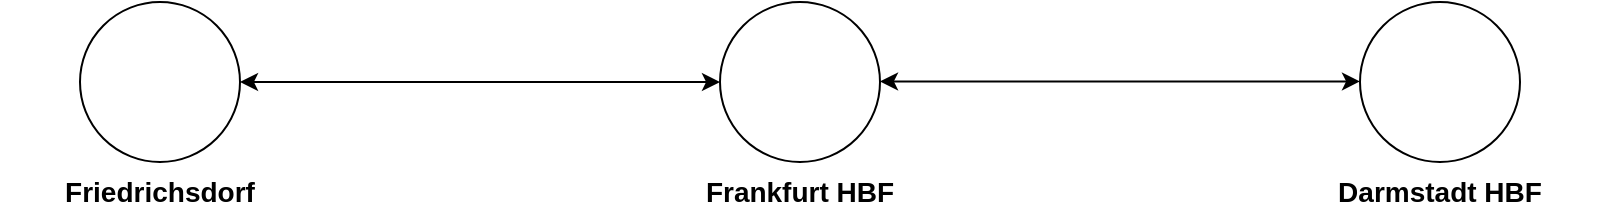 <mxfile version="22.1.16" type="device">
  <diagram name="Page-1" id="7R23muGsExu0PN3QFVto">
    <mxGraphModel dx="819" dy="482" grid="1" gridSize="10" guides="1" tooltips="1" connect="1" arrows="1" fold="1" page="1" pageScale="1" pageWidth="827" pageHeight="1169" math="0" shadow="0">
      <root>
        <mxCell id="0" />
        <mxCell id="1" parent="0" />
        <mxCell id="oZ9E88WySeWtFIgprQ5E-1" value="" style="ellipse;whiteSpace=wrap;html=1;aspect=fixed;" vertex="1" parent="1">
          <mxGeometry x="40" y="40" width="80" height="80" as="geometry" />
        </mxCell>
        <mxCell id="oZ9E88WySeWtFIgprQ5E-2" value="" style="ellipse;whiteSpace=wrap;html=1;aspect=fixed;" vertex="1" parent="1">
          <mxGeometry x="360" y="40" width="80" height="80" as="geometry" />
        </mxCell>
        <mxCell id="oZ9E88WySeWtFIgprQ5E-3" value="" style="ellipse;whiteSpace=wrap;html=1;aspect=fixed;" vertex="1" parent="1">
          <mxGeometry x="680" y="40" width="80" height="80" as="geometry" />
        </mxCell>
        <mxCell id="oZ9E88WySeWtFIgprQ5E-4" value="Friedrichsdorf" style="text;html=1;strokeColor=none;fillColor=none;align=center;verticalAlign=middle;whiteSpace=wrap;rounded=0;fontSize=14;fontStyle=1" vertex="1" parent="1">
          <mxGeometry y="120" width="160" height="30" as="geometry" />
        </mxCell>
        <mxCell id="oZ9E88WySeWtFIgprQ5E-6" value="Frankfurt HBF" style="text;html=1;strokeColor=none;fillColor=none;align=center;verticalAlign=middle;whiteSpace=wrap;rounded=0;fontSize=14;fontStyle=1" vertex="1" parent="1">
          <mxGeometry x="320" y="120" width="160" height="30" as="geometry" />
        </mxCell>
        <mxCell id="oZ9E88WySeWtFIgprQ5E-7" value="Darmstadt HBF" style="text;html=1;strokeColor=none;fillColor=none;align=center;verticalAlign=middle;whiteSpace=wrap;rounded=0;fontSize=14;fontStyle=1" vertex="1" parent="1">
          <mxGeometry x="640" y="120" width="160" height="30" as="geometry" />
        </mxCell>
        <mxCell id="oZ9E88WySeWtFIgprQ5E-8" value="" style="endArrow=classic;startArrow=classic;html=1;rounded=0;exitX=1;exitY=0.5;exitDx=0;exitDy=0;entryX=0;entryY=0.5;entryDx=0;entryDy=0;" edge="1" parent="1" source="oZ9E88WySeWtFIgprQ5E-1" target="oZ9E88WySeWtFIgprQ5E-2">
          <mxGeometry width="50" height="50" relative="1" as="geometry">
            <mxPoint x="180" y="80" as="sourcePoint" />
            <mxPoint x="230" y="30" as="targetPoint" />
          </mxGeometry>
        </mxCell>
        <mxCell id="oZ9E88WySeWtFIgprQ5E-9" value="" style="endArrow=classic;startArrow=classic;html=1;rounded=0;exitX=1;exitY=0.5;exitDx=0;exitDy=0;entryX=0;entryY=0.5;entryDx=0;entryDy=0;" edge="1" parent="1">
          <mxGeometry width="50" height="50" relative="1" as="geometry">
            <mxPoint x="440" y="79.71" as="sourcePoint" />
            <mxPoint x="680" y="79.71" as="targetPoint" />
          </mxGeometry>
        </mxCell>
      </root>
    </mxGraphModel>
  </diagram>
</mxfile>
